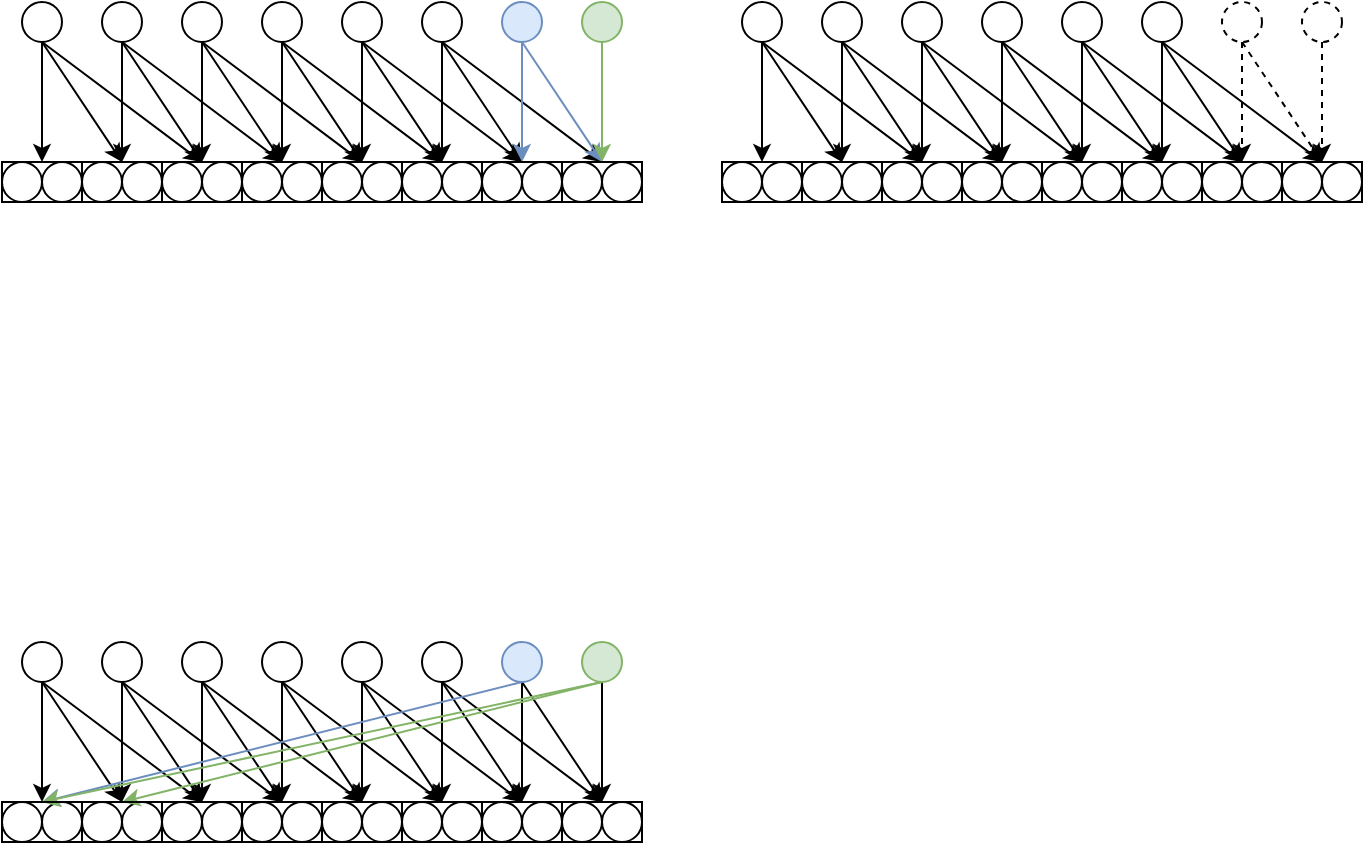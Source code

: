 <mxfile pages="5">
    <diagram id="41jnlIyqKGyFHsXuLWSg" name="termination">
        <mxGraphModel dx="1094" dy="896" grid="1" gridSize="10" guides="1" tooltips="1" connect="1" arrows="1" fold="1" page="1" pageScale="1" pageWidth="827" pageHeight="1169" math="0" shadow="0">
            <root>
                <mxCell id="0"/>
                <mxCell id="1" parent="0"/>
                <mxCell id="Pn2K9MNVC-29N6leKG3w-33" style="rounded=0;orthogonalLoop=1;jettySize=auto;html=1;exitX=0.5;exitY=1;exitDx=0;exitDy=0;entryX=0.5;entryY=0;entryDx=0;entryDy=0;" parent="1" source="Pn2K9MNVC-29N6leKG3w-1" target="Pn2K9MNVC-29N6leKG3w-25" edge="1">
                    <mxGeometry relative="1" as="geometry"/>
                </mxCell>
                <mxCell id="Pn2K9MNVC-29N6leKG3w-34" style="rounded=0;orthogonalLoop=1;jettySize=auto;html=1;exitX=0.5;exitY=1;exitDx=0;exitDy=0;entryX=0.5;entryY=0;entryDx=0;entryDy=0;" parent="1" source="Pn2K9MNVC-29N6leKG3w-1" target="Pn2K9MNVC-29N6leKG3w-26" edge="1">
                    <mxGeometry relative="1" as="geometry"/>
                </mxCell>
                <mxCell id="Pn2K9MNVC-29N6leKG3w-35" style="rounded=0;orthogonalLoop=1;jettySize=auto;html=1;exitX=0.5;exitY=1;exitDx=0;exitDy=0;entryX=0.5;entryY=0;entryDx=0;entryDy=0;" parent="1" source="Pn2K9MNVC-29N6leKG3w-1" target="Pn2K9MNVC-29N6leKG3w-27" edge="1">
                    <mxGeometry relative="1" as="geometry"/>
                </mxCell>
                <mxCell id="Pn2K9MNVC-29N6leKG3w-1" value="" style="ellipse;whiteSpace=wrap;html=1;aspect=fixed;" parent="1" vertex="1">
                    <mxGeometry x="130" y="200" width="20" height="20" as="geometry"/>
                </mxCell>
                <mxCell id="Pn2K9MNVC-29N6leKG3w-36" style="rounded=0;orthogonalLoop=1;jettySize=auto;html=1;exitX=0.5;exitY=1;exitDx=0;exitDy=0;entryX=0.5;entryY=0;entryDx=0;entryDy=0;" parent="1" source="Pn2K9MNVC-29N6leKG3w-2" target="Pn2K9MNVC-29N6leKG3w-26" edge="1">
                    <mxGeometry relative="1" as="geometry"/>
                </mxCell>
                <mxCell id="Pn2K9MNVC-29N6leKG3w-37" style="rounded=0;orthogonalLoop=1;jettySize=auto;html=1;exitX=0.5;exitY=1;exitDx=0;exitDy=0;entryX=0.5;entryY=0;entryDx=0;entryDy=0;" parent="1" source="Pn2K9MNVC-29N6leKG3w-2" target="Pn2K9MNVC-29N6leKG3w-27" edge="1">
                    <mxGeometry relative="1" as="geometry"/>
                </mxCell>
                <mxCell id="Pn2K9MNVC-29N6leKG3w-38" style="rounded=0;orthogonalLoop=1;jettySize=auto;html=1;exitX=0.5;exitY=1;exitDx=0;exitDy=0;entryX=0.5;entryY=0;entryDx=0;entryDy=0;" parent="1" source="Pn2K9MNVC-29N6leKG3w-2" target="Pn2K9MNVC-29N6leKG3w-28" edge="1">
                    <mxGeometry relative="1" as="geometry"/>
                </mxCell>
                <mxCell id="Pn2K9MNVC-29N6leKG3w-2" value="" style="ellipse;whiteSpace=wrap;html=1;aspect=fixed;" parent="1" vertex="1">
                    <mxGeometry x="170" y="200" width="20" height="20" as="geometry"/>
                </mxCell>
                <mxCell id="Pn2K9MNVC-29N6leKG3w-39" style="rounded=0;orthogonalLoop=1;jettySize=auto;html=1;exitX=0.5;exitY=1;exitDx=0;exitDy=0;entryX=0.5;entryY=0;entryDx=0;entryDy=0;" parent="1" source="Pn2K9MNVC-29N6leKG3w-3" target="Pn2K9MNVC-29N6leKG3w-27" edge="1">
                    <mxGeometry relative="1" as="geometry"/>
                </mxCell>
                <mxCell id="Pn2K9MNVC-29N6leKG3w-40" style="rounded=0;orthogonalLoop=1;jettySize=auto;html=1;exitX=0.5;exitY=1;exitDx=0;exitDy=0;entryX=0.5;entryY=0;entryDx=0;entryDy=0;" parent="1" source="Pn2K9MNVC-29N6leKG3w-3" target="Pn2K9MNVC-29N6leKG3w-28" edge="1">
                    <mxGeometry relative="1" as="geometry"/>
                </mxCell>
                <mxCell id="Pn2K9MNVC-29N6leKG3w-41" style="rounded=0;orthogonalLoop=1;jettySize=auto;html=1;exitX=0.5;exitY=1;exitDx=0;exitDy=0;entryX=0.5;entryY=0;entryDx=0;entryDy=0;" parent="1" source="Pn2K9MNVC-29N6leKG3w-3" target="Pn2K9MNVC-29N6leKG3w-29" edge="1">
                    <mxGeometry relative="1" as="geometry"/>
                </mxCell>
                <mxCell id="Pn2K9MNVC-29N6leKG3w-3" value="" style="ellipse;whiteSpace=wrap;html=1;aspect=fixed;" parent="1" vertex="1">
                    <mxGeometry x="210" y="200" width="20" height="20" as="geometry"/>
                </mxCell>
                <mxCell id="Pn2K9MNVC-29N6leKG3w-42" style="rounded=0;orthogonalLoop=1;jettySize=auto;html=1;exitX=0.5;exitY=1;exitDx=0;exitDy=0;entryX=0.5;entryY=0;entryDx=0;entryDy=0;" parent="1" source="Pn2K9MNVC-29N6leKG3w-4" target="Pn2K9MNVC-29N6leKG3w-28" edge="1">
                    <mxGeometry relative="1" as="geometry"/>
                </mxCell>
                <mxCell id="Pn2K9MNVC-29N6leKG3w-43" style="rounded=0;orthogonalLoop=1;jettySize=auto;html=1;exitX=0.5;exitY=1;exitDx=0;exitDy=0;entryX=0.5;entryY=0;entryDx=0;entryDy=0;" parent="1" source="Pn2K9MNVC-29N6leKG3w-4" target="Pn2K9MNVC-29N6leKG3w-29" edge="1">
                    <mxGeometry relative="1" as="geometry"/>
                </mxCell>
                <mxCell id="Pn2K9MNVC-29N6leKG3w-44" style="rounded=0;orthogonalLoop=1;jettySize=auto;html=1;exitX=0.5;exitY=1;exitDx=0;exitDy=0;entryX=0.5;entryY=0;entryDx=0;entryDy=0;" parent="1" source="Pn2K9MNVC-29N6leKG3w-4" target="Pn2K9MNVC-29N6leKG3w-30" edge="1">
                    <mxGeometry relative="1" as="geometry"/>
                </mxCell>
                <mxCell id="Pn2K9MNVC-29N6leKG3w-4" value="" style="ellipse;whiteSpace=wrap;html=1;aspect=fixed;" parent="1" vertex="1">
                    <mxGeometry x="250" y="200" width="20" height="20" as="geometry"/>
                </mxCell>
                <mxCell id="Pn2K9MNVC-29N6leKG3w-5" value="" style="ellipse;whiteSpace=wrap;html=1;aspect=fixed;" parent="1" vertex="1">
                    <mxGeometry x="120" y="280" width="20" height="20" as="geometry"/>
                </mxCell>
                <mxCell id="Pn2K9MNVC-29N6leKG3w-6" value="" style="ellipse;whiteSpace=wrap;html=1;aspect=fixed;" parent="1" vertex="1">
                    <mxGeometry x="140" y="280" width="20" height="20" as="geometry"/>
                </mxCell>
                <mxCell id="Pn2K9MNVC-29N6leKG3w-7" value="" style="ellipse;whiteSpace=wrap;html=1;aspect=fixed;" parent="1" vertex="1">
                    <mxGeometry x="160" y="280" width="20" height="20" as="geometry"/>
                </mxCell>
                <mxCell id="Pn2K9MNVC-29N6leKG3w-8" value="" style="ellipse;whiteSpace=wrap;html=1;aspect=fixed;" parent="1" vertex="1">
                    <mxGeometry x="180" y="280" width="20" height="20" as="geometry"/>
                </mxCell>
                <mxCell id="Pn2K9MNVC-29N6leKG3w-9" value="" style="ellipse;whiteSpace=wrap;html=1;aspect=fixed;" parent="1" vertex="1">
                    <mxGeometry x="200" y="280" width="20" height="20" as="geometry"/>
                </mxCell>
                <mxCell id="Pn2K9MNVC-29N6leKG3w-10" value="" style="ellipse;whiteSpace=wrap;html=1;aspect=fixed;" parent="1" vertex="1">
                    <mxGeometry x="220" y="280" width="20" height="20" as="geometry"/>
                </mxCell>
                <mxCell id="Pn2K9MNVC-29N6leKG3w-11" value="" style="ellipse;whiteSpace=wrap;html=1;aspect=fixed;" parent="1" vertex="1">
                    <mxGeometry x="240" y="280" width="20" height="20" as="geometry"/>
                </mxCell>
                <mxCell id="Pn2K9MNVC-29N6leKG3w-12" value="" style="ellipse;whiteSpace=wrap;html=1;aspect=fixed;" parent="1" vertex="1">
                    <mxGeometry x="260" y="280" width="20" height="20" as="geometry"/>
                </mxCell>
                <mxCell id="Pn2K9MNVC-29N6leKG3w-45" style="rounded=0;orthogonalLoop=1;jettySize=auto;html=1;exitX=0.5;exitY=1;exitDx=0;exitDy=0;entryX=0.5;entryY=0;entryDx=0;entryDy=0;" parent="1" source="Pn2K9MNVC-29N6leKG3w-13" target="Pn2K9MNVC-29N6leKG3w-29" edge="1">
                    <mxGeometry relative="1" as="geometry"/>
                </mxCell>
                <mxCell id="Pn2K9MNVC-29N6leKG3w-46" style="rounded=0;orthogonalLoop=1;jettySize=auto;html=1;exitX=0.5;exitY=1;exitDx=0;exitDy=0;entryX=0.5;entryY=0;entryDx=0;entryDy=0;" parent="1" source="Pn2K9MNVC-29N6leKG3w-13" target="Pn2K9MNVC-29N6leKG3w-30" edge="1">
                    <mxGeometry relative="1" as="geometry"/>
                </mxCell>
                <mxCell id="Pn2K9MNVC-29N6leKG3w-47" style="rounded=0;orthogonalLoop=1;jettySize=auto;html=1;exitX=0.5;exitY=1;exitDx=0;exitDy=0;entryX=0.5;entryY=0;entryDx=0;entryDy=0;" parent="1" source="Pn2K9MNVC-29N6leKG3w-13" target="Pn2K9MNVC-29N6leKG3w-31" edge="1">
                    <mxGeometry relative="1" as="geometry"/>
                </mxCell>
                <mxCell id="Pn2K9MNVC-29N6leKG3w-13" value="" style="ellipse;whiteSpace=wrap;html=1;aspect=fixed;" parent="1" vertex="1">
                    <mxGeometry x="290" y="200" width="20" height="20" as="geometry"/>
                </mxCell>
                <mxCell id="Pn2K9MNVC-29N6leKG3w-48" style="rounded=0;orthogonalLoop=1;jettySize=auto;html=1;exitX=0.5;exitY=1;exitDx=0;exitDy=0;entryX=0.5;entryY=0;entryDx=0;entryDy=0;" parent="1" source="Pn2K9MNVC-29N6leKG3w-14" target="Pn2K9MNVC-29N6leKG3w-30" edge="1">
                    <mxGeometry relative="1" as="geometry"/>
                </mxCell>
                <mxCell id="Pn2K9MNVC-29N6leKG3w-49" style="rounded=0;orthogonalLoop=1;jettySize=auto;html=1;exitX=0.5;exitY=1;exitDx=0;exitDy=0;entryX=0.5;entryY=0;entryDx=0;entryDy=0;" parent="1" source="Pn2K9MNVC-29N6leKG3w-14" target="Pn2K9MNVC-29N6leKG3w-31" edge="1">
                    <mxGeometry relative="1" as="geometry"/>
                </mxCell>
                <mxCell id="Pn2K9MNVC-29N6leKG3w-50" style="rounded=0;orthogonalLoop=1;jettySize=auto;html=1;exitX=0.5;exitY=1;exitDx=0;exitDy=0;entryX=0.5;entryY=0;entryDx=0;entryDy=0;" parent="1" source="Pn2K9MNVC-29N6leKG3w-14" target="Pn2K9MNVC-29N6leKG3w-32" edge="1">
                    <mxGeometry relative="1" as="geometry"/>
                </mxCell>
                <mxCell id="Pn2K9MNVC-29N6leKG3w-14" value="" style="ellipse;whiteSpace=wrap;html=1;aspect=fixed;" parent="1" vertex="1">
                    <mxGeometry x="330" y="200" width="20" height="20" as="geometry"/>
                </mxCell>
                <mxCell id="Pn2K9MNVC-29N6leKG3w-51" style="rounded=0;orthogonalLoop=1;jettySize=auto;html=1;exitX=0.5;exitY=1;exitDx=0;exitDy=0;entryX=0.5;entryY=0;entryDx=0;entryDy=0;fillColor=#dae8fc;strokeColor=#6c8ebf;" parent="1" source="Pn2K9MNVC-29N6leKG3w-15" target="Pn2K9MNVC-29N6leKG3w-31" edge="1">
                    <mxGeometry relative="1" as="geometry"/>
                </mxCell>
                <mxCell id="Pn2K9MNVC-29N6leKG3w-52" style="rounded=0;orthogonalLoop=1;jettySize=auto;html=1;exitX=0.5;exitY=1;exitDx=0;exitDy=0;entryX=0.5;entryY=0;entryDx=0;entryDy=0;fillColor=#dae8fc;strokeColor=#6c8ebf;" parent="1" source="Pn2K9MNVC-29N6leKG3w-15" target="Pn2K9MNVC-29N6leKG3w-32" edge="1">
                    <mxGeometry relative="1" as="geometry"/>
                </mxCell>
                <mxCell id="Pn2K9MNVC-29N6leKG3w-15" value="" style="ellipse;whiteSpace=wrap;html=1;aspect=fixed;fillColor=#dae8fc;strokeColor=#6c8ebf;" parent="1" vertex="1">
                    <mxGeometry x="370" y="200" width="20" height="20" as="geometry"/>
                </mxCell>
                <mxCell id="Pn2K9MNVC-29N6leKG3w-53" style="rounded=0;orthogonalLoop=1;jettySize=auto;html=1;exitX=0.5;exitY=1;exitDx=0;exitDy=0;entryX=0.5;entryY=0;entryDx=0;entryDy=0;fillColor=#d5e8d4;strokeColor=#82b366;" parent="1" source="Pn2K9MNVC-29N6leKG3w-16" target="Pn2K9MNVC-29N6leKG3w-32" edge="1">
                    <mxGeometry relative="1" as="geometry"/>
                </mxCell>
                <mxCell id="Pn2K9MNVC-29N6leKG3w-16" value="" style="ellipse;whiteSpace=wrap;html=1;aspect=fixed;fillColor=#d5e8d4;strokeColor=#82b366;" parent="1" vertex="1">
                    <mxGeometry x="410" y="200" width="20" height="20" as="geometry"/>
                </mxCell>
                <mxCell id="Pn2K9MNVC-29N6leKG3w-17" value="" style="ellipse;whiteSpace=wrap;html=1;aspect=fixed;" parent="1" vertex="1">
                    <mxGeometry x="280" y="280" width="20" height="20" as="geometry"/>
                </mxCell>
                <mxCell id="Pn2K9MNVC-29N6leKG3w-18" value="" style="ellipse;whiteSpace=wrap;html=1;aspect=fixed;" parent="1" vertex="1">
                    <mxGeometry x="300" y="280" width="20" height="20" as="geometry"/>
                </mxCell>
                <mxCell id="Pn2K9MNVC-29N6leKG3w-19" value="" style="ellipse;whiteSpace=wrap;html=1;aspect=fixed;" parent="1" vertex="1">
                    <mxGeometry x="320" y="280" width="20" height="20" as="geometry"/>
                </mxCell>
                <mxCell id="Pn2K9MNVC-29N6leKG3w-20" value="" style="ellipse;whiteSpace=wrap;html=1;aspect=fixed;" parent="1" vertex="1">
                    <mxGeometry x="340" y="280" width="20" height="20" as="geometry"/>
                </mxCell>
                <mxCell id="Pn2K9MNVC-29N6leKG3w-21" value="" style="ellipse;whiteSpace=wrap;html=1;aspect=fixed;" parent="1" vertex="1">
                    <mxGeometry x="360" y="280" width="20" height="20" as="geometry"/>
                </mxCell>
                <mxCell id="Pn2K9MNVC-29N6leKG3w-22" value="" style="ellipse;whiteSpace=wrap;html=1;aspect=fixed;" parent="1" vertex="1">
                    <mxGeometry x="380" y="280" width="20" height="20" as="geometry"/>
                </mxCell>
                <mxCell id="Pn2K9MNVC-29N6leKG3w-23" value="" style="ellipse;whiteSpace=wrap;html=1;aspect=fixed;" parent="1" vertex="1">
                    <mxGeometry x="400" y="280" width="20" height="20" as="geometry"/>
                </mxCell>
                <mxCell id="Pn2K9MNVC-29N6leKG3w-24" value="" style="ellipse;whiteSpace=wrap;html=1;aspect=fixed;" parent="1" vertex="1">
                    <mxGeometry x="420" y="280" width="20" height="20" as="geometry"/>
                </mxCell>
                <mxCell id="Pn2K9MNVC-29N6leKG3w-25" value="" style="rounded=0;whiteSpace=wrap;html=1;fillColor=none;" parent="1" vertex="1">
                    <mxGeometry x="120" y="280" width="40" height="20" as="geometry"/>
                </mxCell>
                <mxCell id="Pn2K9MNVC-29N6leKG3w-26" value="" style="rounded=0;whiteSpace=wrap;html=1;fillColor=none;" parent="1" vertex="1">
                    <mxGeometry x="160" y="280" width="40" height="20" as="geometry"/>
                </mxCell>
                <mxCell id="Pn2K9MNVC-29N6leKG3w-27" value="" style="rounded=0;whiteSpace=wrap;html=1;fillColor=none;" parent="1" vertex="1">
                    <mxGeometry x="200" y="280" width="40" height="20" as="geometry"/>
                </mxCell>
                <mxCell id="Pn2K9MNVC-29N6leKG3w-28" value="" style="rounded=0;whiteSpace=wrap;html=1;fillColor=none;" parent="1" vertex="1">
                    <mxGeometry x="240" y="280" width="40" height="20" as="geometry"/>
                </mxCell>
                <mxCell id="Pn2K9MNVC-29N6leKG3w-29" value="" style="rounded=0;whiteSpace=wrap;html=1;fillColor=none;" parent="1" vertex="1">
                    <mxGeometry x="280" y="280" width="40" height="20" as="geometry"/>
                </mxCell>
                <mxCell id="Pn2K9MNVC-29N6leKG3w-30" value="" style="rounded=0;whiteSpace=wrap;html=1;fillColor=none;" parent="1" vertex="1">
                    <mxGeometry x="320" y="280" width="40" height="20" as="geometry"/>
                </mxCell>
                <mxCell id="Pn2K9MNVC-29N6leKG3w-31" value="" style="rounded=0;whiteSpace=wrap;html=1;fillColor=none;" parent="1" vertex="1">
                    <mxGeometry x="360" y="280" width="40" height="20" as="geometry"/>
                </mxCell>
                <mxCell id="Pn2K9MNVC-29N6leKG3w-32" value="" style="rounded=0;whiteSpace=wrap;html=1;fillColor=none;" parent="1" vertex="1">
                    <mxGeometry x="400" y="280" width="40" height="20" as="geometry"/>
                </mxCell>
                <mxCell id="Pn2K9MNVC-29N6leKG3w-54" style="rounded=0;orthogonalLoop=1;jettySize=auto;html=1;exitX=0.5;exitY=1;exitDx=0;exitDy=0;entryX=0.5;entryY=0;entryDx=0;entryDy=0;" parent="1" source="Pn2K9MNVC-29N6leKG3w-57" target="Pn2K9MNVC-29N6leKG3w-99" edge="1">
                    <mxGeometry relative="1" as="geometry"/>
                </mxCell>
                <mxCell id="Pn2K9MNVC-29N6leKG3w-55" style="rounded=0;orthogonalLoop=1;jettySize=auto;html=1;exitX=0.5;exitY=1;exitDx=0;exitDy=0;entryX=0.5;entryY=0;entryDx=0;entryDy=0;" parent="1" source="Pn2K9MNVC-29N6leKG3w-57" target="Pn2K9MNVC-29N6leKG3w-100" edge="1">
                    <mxGeometry relative="1" as="geometry"/>
                </mxCell>
                <mxCell id="Pn2K9MNVC-29N6leKG3w-56" style="rounded=0;orthogonalLoop=1;jettySize=auto;html=1;exitX=0.5;exitY=1;exitDx=0;exitDy=0;entryX=0.5;entryY=0;entryDx=0;entryDy=0;" parent="1" source="Pn2K9MNVC-29N6leKG3w-57" target="Pn2K9MNVC-29N6leKG3w-101" edge="1">
                    <mxGeometry relative="1" as="geometry"/>
                </mxCell>
                <mxCell id="Pn2K9MNVC-29N6leKG3w-57" value="" style="ellipse;whiteSpace=wrap;html=1;aspect=fixed;" parent="1" vertex="1">
                    <mxGeometry x="490" y="200" width="20" height="20" as="geometry"/>
                </mxCell>
                <mxCell id="Pn2K9MNVC-29N6leKG3w-58" style="rounded=0;orthogonalLoop=1;jettySize=auto;html=1;exitX=0.5;exitY=1;exitDx=0;exitDy=0;entryX=0.5;entryY=0;entryDx=0;entryDy=0;" parent="1" source="Pn2K9MNVC-29N6leKG3w-61" target="Pn2K9MNVC-29N6leKG3w-100" edge="1">
                    <mxGeometry relative="1" as="geometry"/>
                </mxCell>
                <mxCell id="Pn2K9MNVC-29N6leKG3w-59" style="rounded=0;orthogonalLoop=1;jettySize=auto;html=1;exitX=0.5;exitY=1;exitDx=0;exitDy=0;entryX=0.5;entryY=0;entryDx=0;entryDy=0;" parent="1" source="Pn2K9MNVC-29N6leKG3w-61" target="Pn2K9MNVC-29N6leKG3w-101" edge="1">
                    <mxGeometry relative="1" as="geometry"/>
                </mxCell>
                <mxCell id="Pn2K9MNVC-29N6leKG3w-60" style="rounded=0;orthogonalLoop=1;jettySize=auto;html=1;exitX=0.5;exitY=1;exitDx=0;exitDy=0;entryX=0.5;entryY=0;entryDx=0;entryDy=0;" parent="1" source="Pn2K9MNVC-29N6leKG3w-61" target="Pn2K9MNVC-29N6leKG3w-102" edge="1">
                    <mxGeometry relative="1" as="geometry"/>
                </mxCell>
                <mxCell id="Pn2K9MNVC-29N6leKG3w-61" value="" style="ellipse;whiteSpace=wrap;html=1;aspect=fixed;" parent="1" vertex="1">
                    <mxGeometry x="530" y="200" width="20" height="20" as="geometry"/>
                </mxCell>
                <mxCell id="Pn2K9MNVC-29N6leKG3w-62" style="rounded=0;orthogonalLoop=1;jettySize=auto;html=1;exitX=0.5;exitY=1;exitDx=0;exitDy=0;entryX=0.5;entryY=0;entryDx=0;entryDy=0;" parent="1" source="Pn2K9MNVC-29N6leKG3w-65" target="Pn2K9MNVC-29N6leKG3w-101" edge="1">
                    <mxGeometry relative="1" as="geometry"/>
                </mxCell>
                <mxCell id="Pn2K9MNVC-29N6leKG3w-63" style="rounded=0;orthogonalLoop=1;jettySize=auto;html=1;exitX=0.5;exitY=1;exitDx=0;exitDy=0;entryX=0.5;entryY=0;entryDx=0;entryDy=0;" parent="1" source="Pn2K9MNVC-29N6leKG3w-65" target="Pn2K9MNVC-29N6leKG3w-102" edge="1">
                    <mxGeometry relative="1" as="geometry"/>
                </mxCell>
                <mxCell id="Pn2K9MNVC-29N6leKG3w-64" style="rounded=0;orthogonalLoop=1;jettySize=auto;html=1;exitX=0.5;exitY=1;exitDx=0;exitDy=0;entryX=0.5;entryY=0;entryDx=0;entryDy=0;" parent="1" source="Pn2K9MNVC-29N6leKG3w-65" target="Pn2K9MNVC-29N6leKG3w-103" edge="1">
                    <mxGeometry relative="1" as="geometry"/>
                </mxCell>
                <mxCell id="Pn2K9MNVC-29N6leKG3w-65" value="" style="ellipse;whiteSpace=wrap;html=1;aspect=fixed;" parent="1" vertex="1">
                    <mxGeometry x="570" y="200" width="20" height="20" as="geometry"/>
                </mxCell>
                <mxCell id="Pn2K9MNVC-29N6leKG3w-66" style="rounded=0;orthogonalLoop=1;jettySize=auto;html=1;exitX=0.5;exitY=1;exitDx=0;exitDy=0;entryX=0.5;entryY=0;entryDx=0;entryDy=0;" parent="1" source="Pn2K9MNVC-29N6leKG3w-69" target="Pn2K9MNVC-29N6leKG3w-102" edge="1">
                    <mxGeometry relative="1" as="geometry"/>
                </mxCell>
                <mxCell id="Pn2K9MNVC-29N6leKG3w-67" style="rounded=0;orthogonalLoop=1;jettySize=auto;html=1;exitX=0.5;exitY=1;exitDx=0;exitDy=0;entryX=0.5;entryY=0;entryDx=0;entryDy=0;" parent="1" source="Pn2K9MNVC-29N6leKG3w-69" target="Pn2K9MNVC-29N6leKG3w-103" edge="1">
                    <mxGeometry relative="1" as="geometry"/>
                </mxCell>
                <mxCell id="Pn2K9MNVC-29N6leKG3w-68" style="rounded=0;orthogonalLoop=1;jettySize=auto;html=1;exitX=0.5;exitY=1;exitDx=0;exitDy=0;entryX=0.5;entryY=0;entryDx=0;entryDy=0;" parent="1" source="Pn2K9MNVC-29N6leKG3w-69" target="Pn2K9MNVC-29N6leKG3w-104" edge="1">
                    <mxGeometry relative="1" as="geometry"/>
                </mxCell>
                <mxCell id="Pn2K9MNVC-29N6leKG3w-69" value="" style="ellipse;whiteSpace=wrap;html=1;aspect=fixed;" parent="1" vertex="1">
                    <mxGeometry x="610" y="200" width="20" height="20" as="geometry"/>
                </mxCell>
                <mxCell id="Pn2K9MNVC-29N6leKG3w-70" value="" style="ellipse;whiteSpace=wrap;html=1;aspect=fixed;" parent="1" vertex="1">
                    <mxGeometry x="480" y="280" width="20" height="20" as="geometry"/>
                </mxCell>
                <mxCell id="Pn2K9MNVC-29N6leKG3w-71" value="" style="ellipse;whiteSpace=wrap;html=1;aspect=fixed;" parent="1" vertex="1">
                    <mxGeometry x="500" y="280" width="20" height="20" as="geometry"/>
                </mxCell>
                <mxCell id="Pn2K9MNVC-29N6leKG3w-72" value="" style="ellipse;whiteSpace=wrap;html=1;aspect=fixed;" parent="1" vertex="1">
                    <mxGeometry x="520" y="280" width="20" height="20" as="geometry"/>
                </mxCell>
                <mxCell id="Pn2K9MNVC-29N6leKG3w-73" value="" style="ellipse;whiteSpace=wrap;html=1;aspect=fixed;" parent="1" vertex="1">
                    <mxGeometry x="540" y="280" width="20" height="20" as="geometry"/>
                </mxCell>
                <mxCell id="Pn2K9MNVC-29N6leKG3w-74" value="" style="ellipse;whiteSpace=wrap;html=1;aspect=fixed;" parent="1" vertex="1">
                    <mxGeometry x="560" y="280" width="20" height="20" as="geometry"/>
                </mxCell>
                <mxCell id="Pn2K9MNVC-29N6leKG3w-75" value="" style="ellipse;whiteSpace=wrap;html=1;aspect=fixed;" parent="1" vertex="1">
                    <mxGeometry x="580" y="280" width="20" height="20" as="geometry"/>
                </mxCell>
                <mxCell id="Pn2K9MNVC-29N6leKG3w-76" value="" style="ellipse;whiteSpace=wrap;html=1;aspect=fixed;" parent="1" vertex="1">
                    <mxGeometry x="600" y="280" width="20" height="20" as="geometry"/>
                </mxCell>
                <mxCell id="Pn2K9MNVC-29N6leKG3w-77" value="" style="ellipse;whiteSpace=wrap;html=1;aspect=fixed;" parent="1" vertex="1">
                    <mxGeometry x="620" y="280" width="20" height="20" as="geometry"/>
                </mxCell>
                <mxCell id="Pn2K9MNVC-29N6leKG3w-78" style="rounded=0;orthogonalLoop=1;jettySize=auto;html=1;exitX=0.5;exitY=1;exitDx=0;exitDy=0;entryX=0.5;entryY=0;entryDx=0;entryDy=0;" parent="1" source="Pn2K9MNVC-29N6leKG3w-81" target="Pn2K9MNVC-29N6leKG3w-103" edge="1">
                    <mxGeometry relative="1" as="geometry"/>
                </mxCell>
                <mxCell id="Pn2K9MNVC-29N6leKG3w-79" style="rounded=0;orthogonalLoop=1;jettySize=auto;html=1;exitX=0.5;exitY=1;exitDx=0;exitDy=0;entryX=0.5;entryY=0;entryDx=0;entryDy=0;" parent="1" source="Pn2K9MNVC-29N6leKG3w-81" target="Pn2K9MNVC-29N6leKG3w-104" edge="1">
                    <mxGeometry relative="1" as="geometry"/>
                </mxCell>
                <mxCell id="Pn2K9MNVC-29N6leKG3w-80" style="rounded=0;orthogonalLoop=1;jettySize=auto;html=1;exitX=0.5;exitY=1;exitDx=0;exitDy=0;entryX=0.5;entryY=0;entryDx=0;entryDy=0;" parent="1" source="Pn2K9MNVC-29N6leKG3w-81" target="Pn2K9MNVC-29N6leKG3w-105" edge="1">
                    <mxGeometry relative="1" as="geometry"/>
                </mxCell>
                <mxCell id="Pn2K9MNVC-29N6leKG3w-81" value="" style="ellipse;whiteSpace=wrap;html=1;aspect=fixed;" parent="1" vertex="1">
                    <mxGeometry x="650" y="200" width="20" height="20" as="geometry"/>
                </mxCell>
                <mxCell id="Pn2K9MNVC-29N6leKG3w-82" style="rounded=0;orthogonalLoop=1;jettySize=auto;html=1;exitX=0.5;exitY=1;exitDx=0;exitDy=0;entryX=0.5;entryY=0;entryDx=0;entryDy=0;" parent="1" source="Pn2K9MNVC-29N6leKG3w-85" target="Pn2K9MNVC-29N6leKG3w-104" edge="1">
                    <mxGeometry relative="1" as="geometry"/>
                </mxCell>
                <mxCell id="Pn2K9MNVC-29N6leKG3w-83" style="rounded=0;orthogonalLoop=1;jettySize=auto;html=1;exitX=0.5;exitY=1;exitDx=0;exitDy=0;entryX=0.5;entryY=0;entryDx=0;entryDy=0;" parent="1" source="Pn2K9MNVC-29N6leKG3w-85" target="Pn2K9MNVC-29N6leKG3w-105" edge="1">
                    <mxGeometry relative="1" as="geometry"/>
                </mxCell>
                <mxCell id="Pn2K9MNVC-29N6leKG3w-84" style="rounded=0;orthogonalLoop=1;jettySize=auto;html=1;exitX=0.5;exitY=1;exitDx=0;exitDy=0;entryX=0.5;entryY=0;entryDx=0;entryDy=0;" parent="1" source="Pn2K9MNVC-29N6leKG3w-85" target="Pn2K9MNVC-29N6leKG3w-106" edge="1">
                    <mxGeometry relative="1" as="geometry"/>
                </mxCell>
                <mxCell id="Pn2K9MNVC-29N6leKG3w-85" value="" style="ellipse;whiteSpace=wrap;html=1;aspect=fixed;" parent="1" vertex="1">
                    <mxGeometry x="690" y="200" width="20" height="20" as="geometry"/>
                </mxCell>
                <mxCell id="Pn2K9MNVC-29N6leKG3w-86" style="rounded=0;orthogonalLoop=1;jettySize=auto;html=1;exitX=0.5;exitY=1;exitDx=0;exitDy=0;entryX=0.5;entryY=0;entryDx=0;entryDy=0;dashed=1;" parent="1" source="Pn2K9MNVC-29N6leKG3w-88" target="Pn2K9MNVC-29N6leKG3w-105" edge="1">
                    <mxGeometry relative="1" as="geometry"/>
                </mxCell>
                <mxCell id="Pn2K9MNVC-29N6leKG3w-87" style="rounded=0;orthogonalLoop=1;jettySize=auto;html=1;exitX=0.5;exitY=1;exitDx=0;exitDy=0;entryX=0.5;entryY=0;entryDx=0;entryDy=0;dashed=1;" parent="1" source="Pn2K9MNVC-29N6leKG3w-88" target="Pn2K9MNVC-29N6leKG3w-106" edge="1">
                    <mxGeometry relative="1" as="geometry"/>
                </mxCell>
                <mxCell id="Pn2K9MNVC-29N6leKG3w-88" value="" style="ellipse;whiteSpace=wrap;html=1;aspect=fixed;dashed=1;" parent="1" vertex="1">
                    <mxGeometry x="730" y="200" width="20" height="20" as="geometry"/>
                </mxCell>
                <mxCell id="Pn2K9MNVC-29N6leKG3w-89" style="rounded=0;orthogonalLoop=1;jettySize=auto;html=1;exitX=0.5;exitY=1;exitDx=0;exitDy=0;entryX=0.5;entryY=0;entryDx=0;entryDy=0;dashed=1;" parent="1" source="Pn2K9MNVC-29N6leKG3w-90" target="Pn2K9MNVC-29N6leKG3w-106" edge="1">
                    <mxGeometry relative="1" as="geometry"/>
                </mxCell>
                <mxCell id="Pn2K9MNVC-29N6leKG3w-90" value="" style="ellipse;whiteSpace=wrap;html=1;aspect=fixed;dashed=1;" parent="1" vertex="1">
                    <mxGeometry x="770" y="200" width="20" height="20" as="geometry"/>
                </mxCell>
                <mxCell id="Pn2K9MNVC-29N6leKG3w-91" value="" style="ellipse;whiteSpace=wrap;html=1;aspect=fixed;" parent="1" vertex="1">
                    <mxGeometry x="640" y="280" width="20" height="20" as="geometry"/>
                </mxCell>
                <mxCell id="Pn2K9MNVC-29N6leKG3w-92" value="" style="ellipse;whiteSpace=wrap;html=1;aspect=fixed;" parent="1" vertex="1">
                    <mxGeometry x="660" y="280" width="20" height="20" as="geometry"/>
                </mxCell>
                <mxCell id="Pn2K9MNVC-29N6leKG3w-93" value="" style="ellipse;whiteSpace=wrap;html=1;aspect=fixed;" parent="1" vertex="1">
                    <mxGeometry x="680" y="280" width="20" height="20" as="geometry"/>
                </mxCell>
                <mxCell id="Pn2K9MNVC-29N6leKG3w-94" value="" style="ellipse;whiteSpace=wrap;html=1;aspect=fixed;" parent="1" vertex="1">
                    <mxGeometry x="700" y="280" width="20" height="20" as="geometry"/>
                </mxCell>
                <mxCell id="Pn2K9MNVC-29N6leKG3w-95" value="" style="ellipse;whiteSpace=wrap;html=1;aspect=fixed;" parent="1" vertex="1">
                    <mxGeometry x="720" y="280" width="20" height="20" as="geometry"/>
                </mxCell>
                <mxCell id="Pn2K9MNVC-29N6leKG3w-96" value="" style="ellipse;whiteSpace=wrap;html=1;aspect=fixed;" parent="1" vertex="1">
                    <mxGeometry x="740" y="280" width="20" height="20" as="geometry"/>
                </mxCell>
                <mxCell id="Pn2K9MNVC-29N6leKG3w-97" value="" style="ellipse;whiteSpace=wrap;html=1;aspect=fixed;" parent="1" vertex="1">
                    <mxGeometry x="760" y="280" width="20" height="20" as="geometry"/>
                </mxCell>
                <mxCell id="Pn2K9MNVC-29N6leKG3w-98" value="" style="ellipse;whiteSpace=wrap;html=1;aspect=fixed;" parent="1" vertex="1">
                    <mxGeometry x="780" y="280" width="20" height="20" as="geometry"/>
                </mxCell>
                <mxCell id="Pn2K9MNVC-29N6leKG3w-99" value="" style="rounded=0;whiteSpace=wrap;html=1;fillColor=none;" parent="1" vertex="1">
                    <mxGeometry x="480" y="280" width="40" height="20" as="geometry"/>
                </mxCell>
                <mxCell id="Pn2K9MNVC-29N6leKG3w-100" value="" style="rounded=0;whiteSpace=wrap;html=1;fillColor=none;" parent="1" vertex="1">
                    <mxGeometry x="520" y="280" width="40" height="20" as="geometry"/>
                </mxCell>
                <mxCell id="Pn2K9MNVC-29N6leKG3w-101" value="" style="rounded=0;whiteSpace=wrap;html=1;fillColor=none;" parent="1" vertex="1">
                    <mxGeometry x="560" y="280" width="40" height="20" as="geometry"/>
                </mxCell>
                <mxCell id="Pn2K9MNVC-29N6leKG3w-102" value="" style="rounded=0;whiteSpace=wrap;html=1;fillColor=none;" parent="1" vertex="1">
                    <mxGeometry x="600" y="280" width="40" height="20" as="geometry"/>
                </mxCell>
                <mxCell id="Pn2K9MNVC-29N6leKG3w-103" value="" style="rounded=0;whiteSpace=wrap;html=1;fillColor=none;" parent="1" vertex="1">
                    <mxGeometry x="640" y="280" width="40" height="20" as="geometry"/>
                </mxCell>
                <mxCell id="Pn2K9MNVC-29N6leKG3w-104" value="" style="rounded=0;whiteSpace=wrap;html=1;fillColor=none;" parent="1" vertex="1">
                    <mxGeometry x="680" y="280" width="40" height="20" as="geometry"/>
                </mxCell>
                <mxCell id="Pn2K9MNVC-29N6leKG3w-105" value="" style="rounded=0;whiteSpace=wrap;html=1;fillColor=none;" parent="1" vertex="1">
                    <mxGeometry x="720" y="280" width="40" height="20" as="geometry"/>
                </mxCell>
                <mxCell id="Pn2K9MNVC-29N6leKG3w-106" value="" style="rounded=0;whiteSpace=wrap;html=1;fillColor=none;" parent="1" vertex="1">
                    <mxGeometry x="760" y="280" width="40" height="20" as="geometry"/>
                </mxCell>
                <mxCell id="Pn2K9MNVC-29N6leKG3w-107" style="rounded=0;orthogonalLoop=1;jettySize=auto;html=1;exitX=0.5;exitY=1;exitDx=0;exitDy=0;entryX=0.5;entryY=0;entryDx=0;entryDy=0;" parent="1" source="Pn2K9MNVC-29N6leKG3w-110" target="Pn2K9MNVC-29N6leKG3w-152" edge="1">
                    <mxGeometry relative="1" as="geometry"/>
                </mxCell>
                <mxCell id="Pn2K9MNVC-29N6leKG3w-108" style="rounded=0;orthogonalLoop=1;jettySize=auto;html=1;exitX=0.5;exitY=1;exitDx=0;exitDy=0;entryX=0.5;entryY=0;entryDx=0;entryDy=0;" parent="1" source="Pn2K9MNVC-29N6leKG3w-110" target="Pn2K9MNVC-29N6leKG3w-153" edge="1">
                    <mxGeometry relative="1" as="geometry"/>
                </mxCell>
                <mxCell id="Pn2K9MNVC-29N6leKG3w-109" style="rounded=0;orthogonalLoop=1;jettySize=auto;html=1;exitX=0.5;exitY=1;exitDx=0;exitDy=0;entryX=0.5;entryY=0;entryDx=0;entryDy=0;" parent="1" source="Pn2K9MNVC-29N6leKG3w-110" target="Pn2K9MNVC-29N6leKG3w-154" edge="1">
                    <mxGeometry relative="1" as="geometry"/>
                </mxCell>
                <mxCell id="Pn2K9MNVC-29N6leKG3w-110" value="" style="ellipse;whiteSpace=wrap;html=1;aspect=fixed;" parent="1" vertex="1">
                    <mxGeometry x="130" y="520" width="20" height="20" as="geometry"/>
                </mxCell>
                <mxCell id="Pn2K9MNVC-29N6leKG3w-111" style="rounded=0;orthogonalLoop=1;jettySize=auto;html=1;exitX=0.5;exitY=1;exitDx=0;exitDy=0;entryX=0.5;entryY=0;entryDx=0;entryDy=0;" parent="1" source="Pn2K9MNVC-29N6leKG3w-114" target="Pn2K9MNVC-29N6leKG3w-153" edge="1">
                    <mxGeometry relative="1" as="geometry"/>
                </mxCell>
                <mxCell id="Pn2K9MNVC-29N6leKG3w-112" style="rounded=0;orthogonalLoop=1;jettySize=auto;html=1;exitX=0.5;exitY=1;exitDx=0;exitDy=0;entryX=0.5;entryY=0;entryDx=0;entryDy=0;" parent="1" source="Pn2K9MNVC-29N6leKG3w-114" target="Pn2K9MNVC-29N6leKG3w-154" edge="1">
                    <mxGeometry relative="1" as="geometry"/>
                </mxCell>
                <mxCell id="Pn2K9MNVC-29N6leKG3w-113" style="rounded=0;orthogonalLoop=1;jettySize=auto;html=1;exitX=0.5;exitY=1;exitDx=0;exitDy=0;entryX=0.5;entryY=0;entryDx=0;entryDy=0;" parent="1" source="Pn2K9MNVC-29N6leKG3w-114" target="Pn2K9MNVC-29N6leKG3w-155" edge="1">
                    <mxGeometry relative="1" as="geometry"/>
                </mxCell>
                <mxCell id="Pn2K9MNVC-29N6leKG3w-114" value="" style="ellipse;whiteSpace=wrap;html=1;aspect=fixed;" parent="1" vertex="1">
                    <mxGeometry x="170" y="520" width="20" height="20" as="geometry"/>
                </mxCell>
                <mxCell id="Pn2K9MNVC-29N6leKG3w-115" style="rounded=0;orthogonalLoop=1;jettySize=auto;html=1;exitX=0.5;exitY=1;exitDx=0;exitDy=0;entryX=0.5;entryY=0;entryDx=0;entryDy=0;" parent="1" source="Pn2K9MNVC-29N6leKG3w-118" target="Pn2K9MNVC-29N6leKG3w-154" edge="1">
                    <mxGeometry relative="1" as="geometry"/>
                </mxCell>
                <mxCell id="Pn2K9MNVC-29N6leKG3w-116" style="rounded=0;orthogonalLoop=1;jettySize=auto;html=1;exitX=0.5;exitY=1;exitDx=0;exitDy=0;entryX=0.5;entryY=0;entryDx=0;entryDy=0;" parent="1" source="Pn2K9MNVC-29N6leKG3w-118" target="Pn2K9MNVC-29N6leKG3w-155" edge="1">
                    <mxGeometry relative="1" as="geometry"/>
                </mxCell>
                <mxCell id="Pn2K9MNVC-29N6leKG3w-117" style="rounded=0;orthogonalLoop=1;jettySize=auto;html=1;exitX=0.5;exitY=1;exitDx=0;exitDy=0;entryX=0.5;entryY=0;entryDx=0;entryDy=0;" parent="1" source="Pn2K9MNVC-29N6leKG3w-118" target="Pn2K9MNVC-29N6leKG3w-156" edge="1">
                    <mxGeometry relative="1" as="geometry"/>
                </mxCell>
                <mxCell id="Pn2K9MNVC-29N6leKG3w-118" value="" style="ellipse;whiteSpace=wrap;html=1;aspect=fixed;" parent="1" vertex="1">
                    <mxGeometry x="210" y="520" width="20" height="20" as="geometry"/>
                </mxCell>
                <mxCell id="Pn2K9MNVC-29N6leKG3w-119" style="rounded=0;orthogonalLoop=1;jettySize=auto;html=1;exitX=0.5;exitY=1;exitDx=0;exitDy=0;entryX=0.5;entryY=0;entryDx=0;entryDy=0;" parent="1" source="Pn2K9MNVC-29N6leKG3w-122" target="Pn2K9MNVC-29N6leKG3w-155" edge="1">
                    <mxGeometry relative="1" as="geometry"/>
                </mxCell>
                <mxCell id="Pn2K9MNVC-29N6leKG3w-120" style="rounded=0;orthogonalLoop=1;jettySize=auto;html=1;exitX=0.5;exitY=1;exitDx=0;exitDy=0;entryX=0.5;entryY=0;entryDx=0;entryDy=0;" parent="1" source="Pn2K9MNVC-29N6leKG3w-122" target="Pn2K9MNVC-29N6leKG3w-156" edge="1">
                    <mxGeometry relative="1" as="geometry"/>
                </mxCell>
                <mxCell id="Pn2K9MNVC-29N6leKG3w-121" style="rounded=0;orthogonalLoop=1;jettySize=auto;html=1;exitX=0.5;exitY=1;exitDx=0;exitDy=0;entryX=0.5;entryY=0;entryDx=0;entryDy=0;" parent="1" source="Pn2K9MNVC-29N6leKG3w-122" target="Pn2K9MNVC-29N6leKG3w-157" edge="1">
                    <mxGeometry relative="1" as="geometry"/>
                </mxCell>
                <mxCell id="Pn2K9MNVC-29N6leKG3w-122" value="" style="ellipse;whiteSpace=wrap;html=1;aspect=fixed;" parent="1" vertex="1">
                    <mxGeometry x="250" y="520" width="20" height="20" as="geometry"/>
                </mxCell>
                <mxCell id="Pn2K9MNVC-29N6leKG3w-123" value="" style="ellipse;whiteSpace=wrap;html=1;aspect=fixed;" parent="1" vertex="1">
                    <mxGeometry x="120" y="600" width="20" height="20" as="geometry"/>
                </mxCell>
                <mxCell id="Pn2K9MNVC-29N6leKG3w-124" value="" style="ellipse;whiteSpace=wrap;html=1;aspect=fixed;" parent="1" vertex="1">
                    <mxGeometry x="140" y="600" width="20" height="20" as="geometry"/>
                </mxCell>
                <mxCell id="Pn2K9MNVC-29N6leKG3w-125" value="" style="ellipse;whiteSpace=wrap;html=1;aspect=fixed;" parent="1" vertex="1">
                    <mxGeometry x="160" y="600" width="20" height="20" as="geometry"/>
                </mxCell>
                <mxCell id="Pn2K9MNVC-29N6leKG3w-126" value="" style="ellipse;whiteSpace=wrap;html=1;aspect=fixed;" parent="1" vertex="1">
                    <mxGeometry x="180" y="600" width="20" height="20" as="geometry"/>
                </mxCell>
                <mxCell id="Pn2K9MNVC-29N6leKG3w-127" value="" style="ellipse;whiteSpace=wrap;html=1;aspect=fixed;" parent="1" vertex="1">
                    <mxGeometry x="200" y="600" width="20" height="20" as="geometry"/>
                </mxCell>
                <mxCell id="Pn2K9MNVC-29N6leKG3w-128" value="" style="ellipse;whiteSpace=wrap;html=1;aspect=fixed;" parent="1" vertex="1">
                    <mxGeometry x="220" y="600" width="20" height="20" as="geometry"/>
                </mxCell>
                <mxCell id="Pn2K9MNVC-29N6leKG3w-129" value="" style="ellipse;whiteSpace=wrap;html=1;aspect=fixed;" parent="1" vertex="1">
                    <mxGeometry x="240" y="600" width="20" height="20" as="geometry"/>
                </mxCell>
                <mxCell id="Pn2K9MNVC-29N6leKG3w-130" value="" style="ellipse;whiteSpace=wrap;html=1;aspect=fixed;" parent="1" vertex="1">
                    <mxGeometry x="260" y="600" width="20" height="20" as="geometry"/>
                </mxCell>
                <mxCell id="Pn2K9MNVC-29N6leKG3w-131" style="rounded=0;orthogonalLoop=1;jettySize=auto;html=1;exitX=0.5;exitY=1;exitDx=0;exitDy=0;entryX=0.5;entryY=0;entryDx=0;entryDy=0;" parent="1" source="Pn2K9MNVC-29N6leKG3w-134" target="Pn2K9MNVC-29N6leKG3w-156" edge="1">
                    <mxGeometry relative="1" as="geometry"/>
                </mxCell>
                <mxCell id="Pn2K9MNVC-29N6leKG3w-132" style="rounded=0;orthogonalLoop=1;jettySize=auto;html=1;exitX=0.5;exitY=1;exitDx=0;exitDy=0;entryX=0.5;entryY=0;entryDx=0;entryDy=0;" parent="1" source="Pn2K9MNVC-29N6leKG3w-134" target="Pn2K9MNVC-29N6leKG3w-157" edge="1">
                    <mxGeometry relative="1" as="geometry"/>
                </mxCell>
                <mxCell id="Pn2K9MNVC-29N6leKG3w-133" style="rounded=0;orthogonalLoop=1;jettySize=auto;html=1;exitX=0.5;exitY=1;exitDx=0;exitDy=0;entryX=0.5;entryY=0;entryDx=0;entryDy=0;" parent="1" source="Pn2K9MNVC-29N6leKG3w-134" target="Pn2K9MNVC-29N6leKG3w-158" edge="1">
                    <mxGeometry relative="1" as="geometry"/>
                </mxCell>
                <mxCell id="Pn2K9MNVC-29N6leKG3w-134" value="" style="ellipse;whiteSpace=wrap;html=1;aspect=fixed;" parent="1" vertex="1">
                    <mxGeometry x="290" y="520" width="20" height="20" as="geometry"/>
                </mxCell>
                <mxCell id="Pn2K9MNVC-29N6leKG3w-135" style="rounded=0;orthogonalLoop=1;jettySize=auto;html=1;exitX=0.5;exitY=1;exitDx=0;exitDy=0;entryX=0.5;entryY=0;entryDx=0;entryDy=0;" parent="1" source="Pn2K9MNVC-29N6leKG3w-138" target="Pn2K9MNVC-29N6leKG3w-157" edge="1">
                    <mxGeometry relative="1" as="geometry"/>
                </mxCell>
                <mxCell id="Pn2K9MNVC-29N6leKG3w-136" style="rounded=0;orthogonalLoop=1;jettySize=auto;html=1;exitX=0.5;exitY=1;exitDx=0;exitDy=0;entryX=0.5;entryY=0;entryDx=0;entryDy=0;" parent="1" source="Pn2K9MNVC-29N6leKG3w-138" target="Pn2K9MNVC-29N6leKG3w-158" edge="1">
                    <mxGeometry relative="1" as="geometry"/>
                </mxCell>
                <mxCell id="Pn2K9MNVC-29N6leKG3w-137" style="rounded=0;orthogonalLoop=1;jettySize=auto;html=1;exitX=0.5;exitY=1;exitDx=0;exitDy=0;entryX=0.5;entryY=0;entryDx=0;entryDy=0;" parent="1" source="Pn2K9MNVC-29N6leKG3w-138" target="Pn2K9MNVC-29N6leKG3w-159" edge="1">
                    <mxGeometry relative="1" as="geometry"/>
                </mxCell>
                <mxCell id="Pn2K9MNVC-29N6leKG3w-138" value="" style="ellipse;whiteSpace=wrap;html=1;aspect=fixed;" parent="1" vertex="1">
                    <mxGeometry x="330" y="520" width="20" height="20" as="geometry"/>
                </mxCell>
                <mxCell id="Pn2K9MNVC-29N6leKG3w-139" style="rounded=0;orthogonalLoop=1;jettySize=auto;html=1;exitX=0.5;exitY=1;exitDx=0;exitDy=0;entryX=0.5;entryY=0;entryDx=0;entryDy=0;" parent="1" source="Pn2K9MNVC-29N6leKG3w-141" target="Pn2K9MNVC-29N6leKG3w-158" edge="1">
                    <mxGeometry relative="1" as="geometry"/>
                </mxCell>
                <mxCell id="Pn2K9MNVC-29N6leKG3w-140" style="rounded=0;orthogonalLoop=1;jettySize=auto;html=1;exitX=0.5;exitY=1;exitDx=0;exitDy=0;entryX=0.5;entryY=0;entryDx=0;entryDy=0;" parent="1" source="Pn2K9MNVC-29N6leKG3w-141" target="Pn2K9MNVC-29N6leKG3w-159" edge="1">
                    <mxGeometry relative="1" as="geometry"/>
                </mxCell>
                <mxCell id="Pn2K9MNVC-29N6leKG3w-161" style="rounded=0;orthogonalLoop=1;jettySize=auto;html=1;exitX=0.5;exitY=1;exitDx=0;exitDy=0;entryX=0.5;entryY=0;entryDx=0;entryDy=0;fillColor=#dae8fc;strokeColor=#6c8ebf;" parent="1" source="Pn2K9MNVC-29N6leKG3w-141" target="Pn2K9MNVC-29N6leKG3w-152" edge="1">
                    <mxGeometry relative="1" as="geometry"/>
                </mxCell>
                <mxCell id="Pn2K9MNVC-29N6leKG3w-141" value="" style="ellipse;whiteSpace=wrap;html=1;aspect=fixed;fillColor=#dae8fc;strokeColor=#6c8ebf;" parent="1" vertex="1">
                    <mxGeometry x="370" y="520" width="20" height="20" as="geometry"/>
                </mxCell>
                <mxCell id="Pn2K9MNVC-29N6leKG3w-142" style="rounded=0;orthogonalLoop=1;jettySize=auto;html=1;exitX=0.5;exitY=1;exitDx=0;exitDy=0;entryX=0.5;entryY=0;entryDx=0;entryDy=0;" parent="1" source="Pn2K9MNVC-29N6leKG3w-143" target="Pn2K9MNVC-29N6leKG3w-159" edge="1">
                    <mxGeometry relative="1" as="geometry"/>
                </mxCell>
                <mxCell id="Pn2K9MNVC-29N6leKG3w-162" style="rounded=0;orthogonalLoop=1;jettySize=auto;html=1;exitX=0.5;exitY=1;exitDx=0;exitDy=0;entryX=0.5;entryY=0;entryDx=0;entryDy=0;fillColor=#d5e8d4;strokeColor=#82b366;" parent="1" source="Pn2K9MNVC-29N6leKG3w-143" target="Pn2K9MNVC-29N6leKG3w-152" edge="1">
                    <mxGeometry relative="1" as="geometry"/>
                </mxCell>
                <mxCell id="Pn2K9MNVC-29N6leKG3w-163" style="rounded=0;orthogonalLoop=1;jettySize=auto;html=1;exitX=0.5;exitY=1;exitDx=0;exitDy=0;entryX=0.5;entryY=0;entryDx=0;entryDy=0;fillColor=#d5e8d4;strokeColor=#82b366;" parent="1" source="Pn2K9MNVC-29N6leKG3w-143" target="Pn2K9MNVC-29N6leKG3w-153" edge="1">
                    <mxGeometry relative="1" as="geometry"/>
                </mxCell>
                <mxCell id="Pn2K9MNVC-29N6leKG3w-143" value="" style="ellipse;whiteSpace=wrap;html=1;aspect=fixed;fillColor=#d5e8d4;strokeColor=#82b366;" parent="1" vertex="1">
                    <mxGeometry x="410" y="520" width="20" height="20" as="geometry"/>
                </mxCell>
                <mxCell id="Pn2K9MNVC-29N6leKG3w-144" value="" style="ellipse;whiteSpace=wrap;html=1;aspect=fixed;" parent="1" vertex="1">
                    <mxGeometry x="280" y="600" width="20" height="20" as="geometry"/>
                </mxCell>
                <mxCell id="Pn2K9MNVC-29N6leKG3w-145" value="" style="ellipse;whiteSpace=wrap;html=1;aspect=fixed;" parent="1" vertex="1">
                    <mxGeometry x="300" y="600" width="20" height="20" as="geometry"/>
                </mxCell>
                <mxCell id="Pn2K9MNVC-29N6leKG3w-146" value="" style="ellipse;whiteSpace=wrap;html=1;aspect=fixed;" parent="1" vertex="1">
                    <mxGeometry x="320" y="600" width="20" height="20" as="geometry"/>
                </mxCell>
                <mxCell id="Pn2K9MNVC-29N6leKG3w-147" value="" style="ellipse;whiteSpace=wrap;html=1;aspect=fixed;" parent="1" vertex="1">
                    <mxGeometry x="340" y="600" width="20" height="20" as="geometry"/>
                </mxCell>
                <mxCell id="Pn2K9MNVC-29N6leKG3w-148" value="" style="ellipse;whiteSpace=wrap;html=1;aspect=fixed;" parent="1" vertex="1">
                    <mxGeometry x="360" y="600" width="20" height="20" as="geometry"/>
                </mxCell>
                <mxCell id="Pn2K9MNVC-29N6leKG3w-149" value="" style="ellipse;whiteSpace=wrap;html=1;aspect=fixed;" parent="1" vertex="1">
                    <mxGeometry x="380" y="600" width="20" height="20" as="geometry"/>
                </mxCell>
                <mxCell id="Pn2K9MNVC-29N6leKG3w-150" value="" style="ellipse;whiteSpace=wrap;html=1;aspect=fixed;" parent="1" vertex="1">
                    <mxGeometry x="400" y="600" width="20" height="20" as="geometry"/>
                </mxCell>
                <mxCell id="Pn2K9MNVC-29N6leKG3w-151" value="" style="ellipse;whiteSpace=wrap;html=1;aspect=fixed;" parent="1" vertex="1">
                    <mxGeometry x="420" y="600" width="20" height="20" as="geometry"/>
                </mxCell>
                <mxCell id="Pn2K9MNVC-29N6leKG3w-152" value="" style="rounded=0;whiteSpace=wrap;html=1;fillColor=none;" parent="1" vertex="1">
                    <mxGeometry x="120" y="600" width="40" height="20" as="geometry"/>
                </mxCell>
                <mxCell id="Pn2K9MNVC-29N6leKG3w-153" value="" style="rounded=0;whiteSpace=wrap;html=1;fillColor=none;" parent="1" vertex="1">
                    <mxGeometry x="160" y="600" width="40" height="20" as="geometry"/>
                </mxCell>
                <mxCell id="Pn2K9MNVC-29N6leKG3w-154" value="" style="rounded=0;whiteSpace=wrap;html=1;fillColor=none;" parent="1" vertex="1">
                    <mxGeometry x="200" y="600" width="40" height="20" as="geometry"/>
                </mxCell>
                <mxCell id="Pn2K9MNVC-29N6leKG3w-155" value="" style="rounded=0;whiteSpace=wrap;html=1;fillColor=none;" parent="1" vertex="1">
                    <mxGeometry x="240" y="600" width="40" height="20" as="geometry"/>
                </mxCell>
                <mxCell id="Pn2K9MNVC-29N6leKG3w-156" value="" style="rounded=0;whiteSpace=wrap;html=1;fillColor=none;" parent="1" vertex="1">
                    <mxGeometry x="280" y="600" width="40" height="20" as="geometry"/>
                </mxCell>
                <mxCell id="Pn2K9MNVC-29N6leKG3w-157" value="" style="rounded=0;whiteSpace=wrap;html=1;fillColor=none;" parent="1" vertex="1">
                    <mxGeometry x="320" y="600" width="40" height="20" as="geometry"/>
                </mxCell>
                <mxCell id="Pn2K9MNVC-29N6leKG3w-158" value="" style="rounded=0;whiteSpace=wrap;html=1;fillColor=none;" parent="1" vertex="1">
                    <mxGeometry x="360" y="600" width="40" height="20" as="geometry"/>
                </mxCell>
                <mxCell id="Pn2K9MNVC-29N6leKG3w-159" value="" style="rounded=0;whiteSpace=wrap;html=1;fillColor=none;" parent="1" vertex="1">
                    <mxGeometry x="400" y="600" width="40" height="20" as="geometry"/>
                </mxCell>
            </root>
        </mxGraphModel>
    </diagram>
    <diagram id="_GZWEVc8dt34sircrHpT" name="译码准则">
        <mxGraphModel dx="1185" dy="683" grid="1" gridSize="10" guides="1" tooltips="1" connect="1" arrows="1" fold="1" page="1" pageScale="1" pageWidth="827" pageHeight="1169" math="1" shadow="0">
            <root>
                <mxCell id="0"/>
                <mxCell id="1" parent="0"/>
                <mxCell id="bDczF1T4CcGgVYCU3Rs_-5" style="edgeStyle=orthogonalEdgeStyle;rounded=0;orthogonalLoop=1;jettySize=auto;html=1;exitX=1;exitY=0.5;exitDx=0;exitDy=0;entryX=0;entryY=0.5;entryDx=0;entryDy=0;" edge="1" parent="1" source="bDczF1T4CcGgVYCU3Rs_-1" target="bDczF1T4CcGgVYCU3Rs_-2">
                    <mxGeometry relative="1" as="geometry"/>
                </mxCell>
                <mxCell id="bDczF1T4CcGgVYCU3Rs_-1" value="最小译码错误概率" style="rounded=0;whiteSpace=wrap;html=1;" vertex="1" parent="1">
                    <mxGeometry x="80" y="520" width="120" height="60" as="geometry"/>
                </mxCell>
                <mxCell id="bDczF1T4CcGgVYCU3Rs_-4" value="$$\operatorname{Pr}(\boldsymbol{b})&lt;br&gt;$$&lt;br&gt;等概率" style="edgeStyle=orthogonalEdgeStyle;rounded=0;orthogonalLoop=1;jettySize=auto;html=1;exitX=1;exitY=0.5;exitDx=0;exitDy=0;entryX=0;entryY=0.5;entryDx=0;entryDy=0;labelBackgroundColor=none;" edge="1" parent="1" source="bDczF1T4CcGgVYCU3Rs_-2" target="bDczF1T4CcGgVYCU3Rs_-3">
                    <mxGeometry relative="1" as="geometry"/>
                </mxCell>
                <mxCell id="bDczF1T4CcGgVYCU3Rs_-2" value="最大后验概率准则&lt;br&gt;(MAP)" style="rounded=0;whiteSpace=wrap;html=1;" vertex="1" parent="1">
                    <mxGeometry x="280" y="520" width="120" height="60" as="geometry"/>
                </mxCell>
                <mxCell id="bDczF1T4CcGgVYCU3Rs_-7" value="BSC + Hamming&lt;br&gt;&lt;br&gt;AWGN + BPSK + squared Euclidean" style="edgeStyle=orthogonalEdgeStyle;rounded=0;orthogonalLoop=1;jettySize=auto;html=1;exitX=1;exitY=0.5;exitDx=0;exitDy=0;entryX=1;entryY=0.5;entryDx=0;entryDy=0;labelBackgroundColor=none;" edge="1" parent="1" source="bDczF1T4CcGgVYCU3Rs_-3" target="bDczF1T4CcGgVYCU3Rs_-6">
                    <mxGeometry relative="1" as="geometry"/>
                </mxCell>
                <mxCell id="bDczF1T4CcGgVYCU3Rs_-3" value="最大似然译码准则&lt;br&gt;(ML)" style="rounded=0;whiteSpace=wrap;html=1;" vertex="1" parent="1">
                    <mxGeometry x="480" y="520" width="120" height="60" as="geometry"/>
                </mxCell>
                <mxCell id="bDczF1T4CcGgVYCU3Rs_-6" value="最短距离译码准则" style="rounded=0;whiteSpace=wrap;html=1;" vertex="1" parent="1">
                    <mxGeometry x="80" y="600" width="120" height="60" as="geometry"/>
                </mxCell>
            </root>
        </mxGraphModel>
    </diagram>
    <diagram id="nxNHhfp5xvmKexlntYPz" name="viterbi">
        <mxGraphModel dx="1185" dy="683" grid="1" gridSize="10" guides="1" tooltips="1" connect="1" arrows="1" fold="1" page="1" pageScale="1" pageWidth="827" pageHeight="1169" math="1" shadow="0">
            <root>
                <mxCell id="0"/>
                <mxCell id="1" parent="0"/>
                <mxCell id="dI4t_n-Tst2kGbYph73Z-16" style="edgeStyle=orthogonalEdgeStyle;rounded=0;orthogonalLoop=1;jettySize=auto;html=1;exitX=1;exitY=0.5;exitDx=0;exitDy=0;entryX=0;entryY=0.5;entryDx=0;entryDy=0;" edge="1" parent="1" source="dI4t_n-Tst2kGbYph73Z-9" target="dI4t_n-Tst2kGbYph73Z-11">
                    <mxGeometry relative="1" as="geometry"/>
                </mxCell>
                <mxCell id="dI4t_n-Tst2kGbYph73Z-17" value="shortest" style="edgeStyle=orthogonalEdgeStyle;rounded=0;orthogonalLoop=1;jettySize=auto;html=1;exitX=1;exitY=0;exitDx=0;exitDy=0;entryX=0;entryY=0;entryDx=0;entryDy=0;curved=1;fillColor=#dae8fc;strokeColor=#6c8ebf;" edge="1" parent="1" source="dI4t_n-Tst2kGbYph73Z-9" target="dI4t_n-Tst2kGbYph73Z-11">
                    <mxGeometry relative="1" as="geometry">
                        <Array as="points">
                            <mxPoint x="194" y="260"/>
                            <mxPoint x="326" y="260"/>
                        </Array>
                    </mxGeometry>
                </mxCell>
                <mxCell id="dI4t_n-Tst2kGbYph73Z-18" style="edgeStyle=orthogonalEdgeStyle;rounded=0;orthogonalLoop=1;jettySize=auto;html=1;exitX=1;exitY=1;exitDx=0;exitDy=0;entryX=0;entryY=1;entryDx=0;entryDy=0;curved=1;" edge="1" parent="1" source="dI4t_n-Tst2kGbYph73Z-9" target="dI4t_n-Tst2kGbYph73Z-11">
                    <mxGeometry relative="1" as="geometry">
                        <Array as="points">
                            <mxPoint x="194" y="340"/>
                            <mxPoint x="326" y="340"/>
                        </Array>
                    </mxGeometry>
                </mxCell>
                <mxCell id="dI4t_n-Tst2kGbYph73Z-9" value="A" style="ellipse;whiteSpace=wrap;html=1;aspect=fixed;" vertex="1" parent="1">
                    <mxGeometry x="160" y="280" width="40" height="40" as="geometry"/>
                </mxCell>
                <mxCell id="dI4t_n-Tst2kGbYph73Z-19" style="edgeStyle=orthogonalEdgeStyle;rounded=0;orthogonalLoop=1;jettySize=auto;html=1;exitX=1;exitY=0.5;exitDx=0;exitDy=0;entryX=0;entryY=0.5;entryDx=0;entryDy=0;curved=1;" edge="1" parent="1" source="dI4t_n-Tst2kGbYph73Z-11" target="dI4t_n-Tst2kGbYph73Z-12">
                    <mxGeometry relative="1" as="geometry"/>
                </mxCell>
                <mxCell id="dI4t_n-Tst2kGbYph73Z-20" style="edgeStyle=orthogonalEdgeStyle;rounded=0;orthogonalLoop=1;jettySize=auto;html=1;exitX=1;exitY=0;exitDx=0;exitDy=0;entryX=0;entryY=0;entryDx=0;entryDy=0;curved=1;" edge="1" parent="1" source="dI4t_n-Tst2kGbYph73Z-11" target="dI4t_n-Tst2kGbYph73Z-12">
                    <mxGeometry relative="1" as="geometry">
                        <Array as="points">
                            <mxPoint x="354" y="260"/>
                            <mxPoint x="486" y="260"/>
                        </Array>
                    </mxGeometry>
                </mxCell>
                <mxCell id="dI4t_n-Tst2kGbYph73Z-22" value="shortest" style="edgeStyle=orthogonalEdgeStyle;rounded=0;orthogonalLoop=1;jettySize=auto;html=1;exitX=1;exitY=1;exitDx=0;exitDy=0;entryX=0;entryY=1;entryDx=0;entryDy=0;curved=1;fillColor=#dae8fc;strokeColor=#6c8ebf;" edge="1" parent="1" source="dI4t_n-Tst2kGbYph73Z-11" target="dI4t_n-Tst2kGbYph73Z-12">
                    <mxGeometry relative="1" as="geometry">
                        <Array as="points">
                            <mxPoint x="354" y="340"/>
                            <mxPoint x="486" y="340"/>
                        </Array>
                    </mxGeometry>
                </mxCell>
                <mxCell id="dI4t_n-Tst2kGbYph73Z-11" value="B" style="ellipse;whiteSpace=wrap;html=1;aspect=fixed;" vertex="1" parent="1">
                    <mxGeometry x="320" y="280" width="40" height="40" as="geometry"/>
                </mxCell>
                <mxCell id="dI4t_n-Tst2kGbYph73Z-12" value="C" style="ellipse;whiteSpace=wrap;html=1;aspect=fixed;" vertex="1" parent="1">
                    <mxGeometry x="480" y="280" width="40" height="40" as="geometry"/>
                </mxCell>
            </root>
        </mxGraphModel>
    </diagram>
    <diagram id="HjBgAx3uUR-0nhOKRjMD" name="(n,k,m)编码器">
        <mxGraphModel dx="988" dy="570" grid="1" gridSize="10" guides="1" tooltips="1" connect="1" arrows="1" fold="1" page="1" pageScale="1" pageWidth="827" pageHeight="1169" math="1" shadow="0">
            <root>
                <mxCell id="0"/>
                <mxCell id="1" parent="0"/>
                <mxCell id="V88G-z5IXkl-13kRSCpM-1" value="" style="rounded=0;whiteSpace=wrap;html=1;fillColor=#dae8fc;strokeColor=#6c8ebf;" vertex="1" parent="1">
                    <mxGeometry x="200" y="400" width="40" height="40" as="geometry"/>
                </mxCell>
                <mxCell id="V88G-z5IXkl-13kRSCpM-2" value="" style="rounded=0;whiteSpace=wrap;html=1;fillColor=#dae8fc;strokeColor=#6c8ebf;" vertex="1" parent="1">
                    <mxGeometry x="200" y="440" width="40" height="40" as="geometry"/>
                </mxCell>
                <mxCell id="V88G-z5IXkl-13kRSCpM-3" value="" style="rounded=0;whiteSpace=wrap;html=1;fillColor=#dae8fc;strokeColor=#6c8ebf;" vertex="1" parent="1">
                    <mxGeometry x="200" y="480" width="40" height="40" as="geometry"/>
                </mxCell>
                <mxCell id="V88G-z5IXkl-13kRSCpM-4" value="" style="rounded=0;whiteSpace=wrap;html=1;fillColor=#dae8fc;strokeColor=#6c8ebf;" vertex="1" parent="1">
                    <mxGeometry x="200" y="600" width="40" height="40" as="geometry"/>
                </mxCell>
                <mxCell id="V88G-z5IXkl-13kRSCpM-5" value="" style="rounded=0;whiteSpace=wrap;html=1;fillColor=#dae8fc;strokeColor=#6c8ebf;" vertex="1" parent="1">
                    <mxGeometry x="200" y="560" width="40" height="40" as="geometry"/>
                </mxCell>
                <mxCell id="V88G-z5IXkl-13kRSCpM-23" style="edgeStyle=orthogonalEdgeStyle;rounded=0;orthogonalLoop=1;jettySize=auto;html=1;exitX=1;exitY=0.5;exitDx=0;exitDy=0;entryX=0;entryY=0.5;entryDx=0;entryDy=0;" edge="1" parent="1" source="V88G-z5IXkl-13kRSCpM-7" target="V88G-z5IXkl-13kRSCpM-14">
                    <mxGeometry relative="1" as="geometry"/>
                </mxCell>
                <mxCell id="V88G-z5IXkl-13kRSCpM-7" value="$$g_{0,0&lt;br&gt;}$$" style="rounded=0;whiteSpace=wrap;html=1;fillColor=#d5e8d4;strokeColor=#82b366;" vertex="1" parent="1">
                    <mxGeometry x="320" y="400" width="80" height="40" as="geometry"/>
                </mxCell>
                <mxCell id="V88G-z5IXkl-13kRSCpM-8" value="(3,2,3)卷积编码&lt;br&gt;v = 2 + 3 = 5" style="text;html=1;align=center;verticalAlign=middle;resizable=0;points=[];autosize=1;strokeColor=none;fillColor=none;" vertex="1" parent="1">
                    <mxGeometry x="359" y="320" width="110" height="40" as="geometry"/>
                </mxCell>
                <mxCell id="V88G-z5IXkl-13kRSCpM-28" style="edgeStyle=orthogonalEdgeStyle;rounded=0;orthogonalLoop=1;jettySize=auto;html=1;exitX=1;exitY=0.5;exitDx=0;exitDy=0;entryX=0;entryY=0.5;entryDx=0;entryDy=0;" edge="1" parent="1" source="V88G-z5IXkl-13kRSCpM-9" target="V88G-z5IXkl-13kRSCpM-15">
                    <mxGeometry relative="1" as="geometry"/>
                </mxCell>
                <mxCell id="V88G-z5IXkl-13kRSCpM-9" value="$$g_{0,1&lt;br&gt;}$$" style="rounded=0;whiteSpace=wrap;html=1;fillColor=#d5e8d4;strokeColor=#82b366;" vertex="1" parent="1">
                    <mxGeometry x="320" y="440" width="80" height="40" as="geometry"/>
                </mxCell>
                <mxCell id="V88G-z5IXkl-13kRSCpM-30" style="edgeStyle=orthogonalEdgeStyle;rounded=0;orthogonalLoop=1;jettySize=auto;html=1;exitX=1;exitY=0.5;exitDx=0;exitDy=0;entryX=0;entryY=0.5;entryDx=0;entryDy=0;" edge="1" parent="1" source="V88G-z5IXkl-13kRSCpM-10" target="V88G-z5IXkl-13kRSCpM-16">
                    <mxGeometry relative="1" as="geometry"/>
                </mxCell>
                <mxCell id="V88G-z5IXkl-13kRSCpM-10" value="$$g_{0,2&lt;br&gt;}$$" style="rounded=0;whiteSpace=wrap;html=1;fillColor=#d5e8d4;strokeColor=#82b366;" vertex="1" parent="1">
                    <mxGeometry x="320" y="480" width="80" height="40" as="geometry"/>
                </mxCell>
                <mxCell id="V88G-z5IXkl-13kRSCpM-24" style="edgeStyle=orthogonalEdgeStyle;rounded=0;orthogonalLoop=1;jettySize=auto;html=1;exitX=1;exitY=0.5;exitDx=0;exitDy=0;entryX=0;entryY=0.5;entryDx=0;entryDy=0;" edge="1" parent="1" source="V88G-z5IXkl-13kRSCpM-11" target="V88G-z5IXkl-13kRSCpM-14">
                    <mxGeometry relative="1" as="geometry"/>
                </mxCell>
                <mxCell id="V88G-z5IXkl-13kRSCpM-11" value="$$g_{1,0&lt;br&gt;}$$" style="rounded=0;whiteSpace=wrap;html=1;fillColor=#d5e8d4;strokeColor=#82b366;" vertex="1" parent="1">
                    <mxGeometry x="320" y="560" width="80" height="40" as="geometry"/>
                </mxCell>
                <mxCell id="V88G-z5IXkl-13kRSCpM-29" style="edgeStyle=orthogonalEdgeStyle;rounded=0;orthogonalLoop=1;jettySize=auto;html=1;exitX=1;exitY=0.5;exitDx=0;exitDy=0;entryX=0;entryY=0.5;entryDx=0;entryDy=0;" edge="1" parent="1" source="V88G-z5IXkl-13kRSCpM-12" target="V88G-z5IXkl-13kRSCpM-15">
                    <mxGeometry relative="1" as="geometry"/>
                </mxCell>
                <mxCell id="V88G-z5IXkl-13kRSCpM-12" value="$$g_{1,0&lt;br&gt;}$$" style="rounded=0;whiteSpace=wrap;html=1;fillColor=#d5e8d4;strokeColor=#82b366;" vertex="1" parent="1">
                    <mxGeometry x="320" y="600" width="80" height="40" as="geometry"/>
                </mxCell>
                <mxCell id="V88G-z5IXkl-13kRSCpM-31" style="edgeStyle=orthogonalEdgeStyle;rounded=0;orthogonalLoop=1;jettySize=auto;html=1;exitX=1;exitY=0.5;exitDx=0;exitDy=0;entryX=0;entryY=0.5;entryDx=0;entryDy=0;" edge="1" parent="1" source="V88G-z5IXkl-13kRSCpM-13" target="V88G-z5IXkl-13kRSCpM-16">
                    <mxGeometry relative="1" as="geometry"/>
                </mxCell>
                <mxCell id="V88G-z5IXkl-13kRSCpM-13" value="$$g_{1,0&lt;br&gt;}$$" style="rounded=0;whiteSpace=wrap;html=1;fillColor=#d5e8d4;strokeColor=#82b366;" vertex="1" parent="1">
                    <mxGeometry x="320" y="640" width="80" height="40" as="geometry"/>
                </mxCell>
                <mxCell id="V88G-z5IXkl-13kRSCpM-27" style="edgeStyle=orthogonalEdgeStyle;rounded=0;orthogonalLoop=1;jettySize=auto;html=1;exitX=1;exitY=0.5;exitDx=0;exitDy=0;" edge="1" parent="1" source="V88G-z5IXkl-13kRSCpM-14">
                    <mxGeometry relative="1" as="geometry">
                        <mxPoint x="560" y="419.857" as="targetPoint"/>
                    </mxGeometry>
                </mxCell>
                <mxCell id="V88G-z5IXkl-13kRSCpM-14" value="" style="shape=orEllipse;perimeter=ellipsePerimeter;whiteSpace=wrap;html=1;backgroundOutline=1;" vertex="1" parent="1">
                    <mxGeometry x="480" y="400" width="40" height="40" as="geometry"/>
                </mxCell>
                <mxCell id="V88G-z5IXkl-13kRSCpM-32" style="edgeStyle=orthogonalEdgeStyle;rounded=0;orthogonalLoop=1;jettySize=auto;html=1;exitX=1;exitY=0.5;exitDx=0;exitDy=0;" edge="1" parent="1" source="V88G-z5IXkl-13kRSCpM-15">
                    <mxGeometry relative="1" as="geometry">
                        <mxPoint x="580" y="459.857" as="targetPoint"/>
                    </mxGeometry>
                </mxCell>
                <mxCell id="V88G-z5IXkl-13kRSCpM-15" value="" style="shape=orEllipse;perimeter=ellipsePerimeter;whiteSpace=wrap;html=1;backgroundOutline=1;" vertex="1" parent="1">
                    <mxGeometry x="500" y="440" width="40" height="40" as="geometry"/>
                </mxCell>
                <mxCell id="V88G-z5IXkl-13kRSCpM-33" style="edgeStyle=orthogonalEdgeStyle;rounded=0;orthogonalLoop=1;jettySize=auto;html=1;exitX=1;exitY=0.5;exitDx=0;exitDy=0;" edge="1" parent="1" source="V88G-z5IXkl-13kRSCpM-16">
                    <mxGeometry relative="1" as="geometry">
                        <mxPoint x="600" y="499.857" as="targetPoint"/>
                    </mxGeometry>
                </mxCell>
                <mxCell id="V88G-z5IXkl-13kRSCpM-16" value="" style="shape=orEllipse;perimeter=ellipsePerimeter;whiteSpace=wrap;html=1;backgroundOutline=1;" vertex="1" parent="1">
                    <mxGeometry x="520" y="480" width="40" height="40" as="geometry"/>
                </mxCell>
                <mxCell id="V88G-z5IXkl-13kRSCpM-47" style="edgeStyle=orthogonalEdgeStyle;rounded=0;orthogonalLoop=1;jettySize=auto;html=1;exitX=0.1;exitY=0.5;exitDx=0;exitDy=0;exitPerimeter=0;entryX=0;entryY=0.5;entryDx=0;entryDy=0;" edge="1" parent="1" source="V88G-z5IXkl-13kRSCpM-21" target="V88G-z5IXkl-13kRSCpM-7">
                    <mxGeometry relative="1" as="geometry"/>
                </mxCell>
                <mxCell id="V88G-z5IXkl-13kRSCpM-48" style="edgeStyle=orthogonalEdgeStyle;rounded=0;orthogonalLoop=1;jettySize=auto;html=1;exitX=0.1;exitY=0.5;exitDx=0;exitDy=0;exitPerimeter=0;entryX=0;entryY=0.5;entryDx=0;entryDy=0;" edge="1" parent="1" source="V88G-z5IXkl-13kRSCpM-21" target="V88G-z5IXkl-13kRSCpM-9">
                    <mxGeometry relative="1" as="geometry"/>
                </mxCell>
                <mxCell id="V88G-z5IXkl-13kRSCpM-49" style="edgeStyle=orthogonalEdgeStyle;rounded=0;orthogonalLoop=1;jettySize=auto;html=1;exitX=0.1;exitY=0.5;exitDx=0;exitDy=0;exitPerimeter=0;entryX=0;entryY=0.5;entryDx=0;entryDy=0;" edge="1" parent="1" source="V88G-z5IXkl-13kRSCpM-21" target="V88G-z5IXkl-13kRSCpM-10">
                    <mxGeometry relative="1" as="geometry"/>
                </mxCell>
                <mxCell id="V88G-z5IXkl-13kRSCpM-21" value="" style="shape=curlyBracket;whiteSpace=wrap;html=1;rounded=1;flipH=1;labelPosition=right;verticalLabelPosition=middle;align=left;verticalAlign=middle;" vertex="1" parent="1">
                    <mxGeometry x="250" y="400" width="20" height="120" as="geometry"/>
                </mxCell>
                <mxCell id="V88G-z5IXkl-13kRSCpM-44" style="edgeStyle=orthogonalEdgeStyle;rounded=0;orthogonalLoop=1;jettySize=auto;html=1;exitX=0.1;exitY=0.5;exitDx=0;exitDy=0;exitPerimeter=0;entryX=0;entryY=0.5;entryDx=0;entryDy=0;" edge="1" parent="1" source="V88G-z5IXkl-13kRSCpM-22" target="V88G-z5IXkl-13kRSCpM-11">
                    <mxGeometry relative="1" as="geometry"/>
                </mxCell>
                <mxCell id="V88G-z5IXkl-13kRSCpM-45" style="edgeStyle=orthogonalEdgeStyle;rounded=0;orthogonalLoop=1;jettySize=auto;html=1;exitX=0.1;exitY=0.5;exitDx=0;exitDy=0;exitPerimeter=0;entryX=0;entryY=0.5;entryDx=0;entryDy=0;" edge="1" parent="1" source="V88G-z5IXkl-13kRSCpM-22" target="V88G-z5IXkl-13kRSCpM-12">
                    <mxGeometry relative="1" as="geometry"/>
                </mxCell>
                <mxCell id="V88G-z5IXkl-13kRSCpM-46" style="edgeStyle=orthogonalEdgeStyle;rounded=0;orthogonalLoop=1;jettySize=auto;html=1;exitX=0.1;exitY=0.5;exitDx=0;exitDy=0;exitPerimeter=0;entryX=0;entryY=0.5;entryDx=0;entryDy=0;" edge="1" parent="1" source="V88G-z5IXkl-13kRSCpM-22" target="V88G-z5IXkl-13kRSCpM-13">
                    <mxGeometry relative="1" as="geometry"/>
                </mxCell>
                <mxCell id="V88G-z5IXkl-13kRSCpM-22" value="" style="shape=curlyBracket;whiteSpace=wrap;html=1;rounded=1;flipH=1;labelPosition=right;verticalLabelPosition=middle;align=left;verticalAlign=middle;" vertex="1" parent="1">
                    <mxGeometry x="250" y="560" width="20" height="120" as="geometry"/>
                </mxCell>
                <mxCell id="V88G-z5IXkl-13kRSCpM-25" value="" style="rounded=0;whiteSpace=wrap;html=1;fillColor=#dae8fc;strokeColor=#6c8ebf;" vertex="1" parent="1">
                    <mxGeometry x="520" y="601" width="40" height="20" as="geometry"/>
                </mxCell>
                <mxCell id="V88G-z5IXkl-13kRSCpM-26" value="移位寄存器" style="text;html=1;align=center;verticalAlign=middle;resizable=0;points=[];autosize=1;strokeColor=none;fillColor=none;" vertex="1" parent="1">
                    <mxGeometry x="560" y="596" width="80" height="30" as="geometry"/>
                </mxCell>
                <mxCell id="V88G-z5IXkl-13kRSCpM-34" value="" style="rounded=0;whiteSpace=wrap;html=1;fillColor=#d5e8d4;strokeColor=#82b366;" vertex="1" parent="1">
                    <mxGeometry x="520" y="641" width="40" height="20" as="geometry"/>
                </mxCell>
                <mxCell id="V88G-z5IXkl-13kRSCpM-35" value="sum of product" style="text;html=1;align=center;verticalAlign=middle;resizable=0;points=[];autosize=1;strokeColor=none;fillColor=none;" vertex="1" parent="1">
                    <mxGeometry x="560" y="636" width="100" height="30" as="geometry"/>
                </mxCell>
                <mxCell id="V88G-z5IXkl-13kRSCpM-41" style="edgeStyle=orthogonalEdgeStyle;rounded=0;orthogonalLoop=1;jettySize=auto;html=1;exitX=1;exitY=0.5;exitDx=0;exitDy=0;entryX=0.5;entryY=0;entryDx=0;entryDy=0;" edge="1" parent="1" source="V88G-z5IXkl-13kRSCpM-40" target="V88G-z5IXkl-13kRSCpM-1">
                    <mxGeometry relative="1" as="geometry"/>
                </mxCell>
                <mxCell id="V88G-z5IXkl-13kRSCpM-40" value="$$i_0$$" style="rounded=0;whiteSpace=wrap;html=1;fillColor=none;strokeColor=none;" vertex="1" parent="1">
                    <mxGeometry x="140" y="360" width="40" height="40" as="geometry"/>
                </mxCell>
                <mxCell id="V88G-z5IXkl-13kRSCpM-43" style="edgeStyle=orthogonalEdgeStyle;rounded=0;orthogonalLoop=1;jettySize=auto;html=1;exitX=1;exitY=0.5;exitDx=0;exitDy=0;entryX=0.5;entryY=0;entryDx=0;entryDy=0;" edge="1" parent="1" source="V88G-z5IXkl-13kRSCpM-42" target="V88G-z5IXkl-13kRSCpM-5">
                    <mxGeometry relative="1" as="geometry"/>
                </mxCell>
                <mxCell id="V88G-z5IXkl-13kRSCpM-42" value="$$i_1$$" style="rounded=0;whiteSpace=wrap;html=1;fillColor=none;strokeColor=none;" vertex="1" parent="1">
                    <mxGeometry x="140" y="520" width="40" height="40" as="geometry"/>
                </mxCell>
                <mxCell id="V88G-z5IXkl-13kRSCpM-51" value="$$o_0$$" style="rounded=0;whiteSpace=wrap;html=1;fillColor=none;strokeColor=none;" vertex="1" parent="1">
                    <mxGeometry x="560" y="400" width="40" height="40" as="geometry"/>
                </mxCell>
                <mxCell id="V88G-z5IXkl-13kRSCpM-52" value="$$o_1$$" style="rounded=0;whiteSpace=wrap;html=1;fillColor=none;strokeColor=none;" vertex="1" parent="1">
                    <mxGeometry x="580" y="440" width="40" height="40" as="geometry"/>
                </mxCell>
                <mxCell id="V88G-z5IXkl-13kRSCpM-53" value="$$o_2$$" style="rounded=0;whiteSpace=wrap;html=1;fillColor=none;strokeColor=none;" vertex="1" parent="1">
                    <mxGeometry x="600" y="480" width="40" height="40" as="geometry"/>
                </mxCell>
            </root>
        </mxGraphModel>
    </diagram>
    <diagram id="9Ip_jhSPXx2q0RRIr8V5" name="穿孔">
        <mxGraphModel dx="1094" dy="896" grid="1" gridSize="10" guides="1" tooltips="1" connect="1" arrows="1" fold="1" page="1" pageScale="1" pageWidth="827" pageHeight="1169" math="1" shadow="0">
            <root>
                <mxCell id="0"/>
                <mxCell id="1" parent="0"/>
                <mxCell id="1AoUHMmFWwm1MzS3xeYn-6" style="edgeStyle=orthogonalEdgeStyle;rounded=0;orthogonalLoop=1;jettySize=auto;html=1;exitX=1;exitY=0.5;exitDx=0;exitDy=0;entryX=0;entryY=0.5;entryDx=0;entryDy=0;" parent="1" source="1AoUHMmFWwm1MzS3xeYn-1" target="1AoUHMmFWwm1MzS3xeYn-5" edge="1">
                    <mxGeometry relative="1" as="geometry"/>
                </mxCell>
                <mxCell id="1AoUHMmFWwm1MzS3xeYn-1" value="" style="ellipse;whiteSpace=wrap;html=1;aspect=fixed;" parent="1" vertex="1">
                    <mxGeometry x="200" y="400" width="40" height="40" as="geometry"/>
                </mxCell>
                <mxCell id="1AoUHMmFWwm1MzS3xeYn-2" value="" style="ellipse;whiteSpace=wrap;html=1;aspect=fixed;" parent="1" vertex="1">
                    <mxGeometry x="160" y="400" width="40" height="40" as="geometry"/>
                </mxCell>
                <mxCell id="1AoUHMmFWwm1MzS3xeYn-3" value="" style="ellipse;whiteSpace=wrap;html=1;aspect=fixed;" parent="1" vertex="1">
                    <mxGeometry x="80" y="400" width="40" height="40" as="geometry"/>
                </mxCell>
                <mxCell id="1AoUHMmFWwm1MzS3xeYn-4" value="" style="ellipse;whiteSpace=wrap;html=1;aspect=fixed;" parent="1" vertex="1">
                    <mxGeometry x="120" y="400" width="40" height="40" as="geometry"/>
                </mxCell>
                <mxCell id="1AoUHMmFWwm1MzS3xeYn-16" style="edgeStyle=orthogonalEdgeStyle;rounded=0;orthogonalLoop=1;jettySize=auto;html=1;exitX=1;exitY=0.5;exitDx=0;exitDy=0;entryX=0;entryY=0.5;entryDx=0;entryDy=0;" parent="1" source="1AoUHMmFWwm1MzS3xeYn-5" target="1AoUHMmFWwm1MzS3xeYn-7" edge="1">
                    <mxGeometry relative="1" as="geometry"/>
                </mxCell>
                <mxCell id="1AoUHMmFWwm1MzS3xeYn-17" style="edgeStyle=orthogonalEdgeStyle;rounded=0;orthogonalLoop=1;jettySize=auto;html=1;exitX=1;exitY=0.5;exitDx=0;exitDy=0;entryX=0;entryY=0.5;entryDx=0;entryDy=0;" parent="1" source="1AoUHMmFWwm1MzS3xeYn-5" target="1AoUHMmFWwm1MzS3xeYn-8" edge="1">
                    <mxGeometry relative="1" as="geometry"/>
                </mxCell>
                <mxCell id="1AoUHMmFWwm1MzS3xeYn-5" value="&lt;div style=&quot;background-color: rgb(255, 255, 255); font-family: Consolas, &amp;quot;Courier New&amp;quot;, monospace; font-size: 16px; line-height: 22px;&quot;&gt;&lt;div style=&quot;line-height: 22px;&quot;&gt;$$\mathbb{B}(2,1,2)$$&lt;/div&gt;&lt;/div&gt;" style="rounded=0;whiteSpace=wrap;html=1;" parent="1" vertex="1">
                    <mxGeometry x="280" y="390" width="120" height="60" as="geometry"/>
                </mxCell>
                <mxCell id="1AoUHMmFWwm1MzS3xeYn-7" value="" style="ellipse;whiteSpace=wrap;html=1;aspect=fixed;" parent="1" vertex="1">
                    <mxGeometry x="440" y="380" width="40" height="40" as="geometry"/>
                </mxCell>
                <mxCell id="1AoUHMmFWwm1MzS3xeYn-8" value="" style="ellipse;whiteSpace=wrap;html=1;aspect=fixed;dashed=1;" parent="1" vertex="1">
                    <mxGeometry x="440" y="420" width="40" height="40" as="geometry"/>
                </mxCell>
                <mxCell id="1AoUHMmFWwm1MzS3xeYn-9" value="" style="ellipse;whiteSpace=wrap;html=1;aspect=fixed;" parent="1" vertex="1">
                    <mxGeometry x="480" y="380" width="40" height="40" as="geometry"/>
                </mxCell>
                <mxCell id="1AoUHMmFWwm1MzS3xeYn-10" value="" style="ellipse;whiteSpace=wrap;html=1;aspect=fixed;" parent="1" vertex="1">
                    <mxGeometry x="480" y="420" width="40" height="40" as="geometry"/>
                </mxCell>
                <mxCell id="1AoUHMmFWwm1MzS3xeYn-11" value="" style="ellipse;whiteSpace=wrap;html=1;aspect=fixed;" parent="1" vertex="1">
                    <mxGeometry x="520" y="380" width="40" height="40" as="geometry"/>
                </mxCell>
                <mxCell id="1AoUHMmFWwm1MzS3xeYn-12" value="" style="ellipse;whiteSpace=wrap;html=1;aspect=fixed;dashed=1;" parent="1" vertex="1">
                    <mxGeometry x="520" y="420" width="40" height="40" as="geometry"/>
                </mxCell>
                <mxCell id="1AoUHMmFWwm1MzS3xeYn-13" value="" style="ellipse;whiteSpace=wrap;html=1;aspect=fixed;" parent="1" vertex="1">
                    <mxGeometry x="560" y="380" width="40" height="40" as="geometry"/>
                </mxCell>
                <mxCell id="1AoUHMmFWwm1MzS3xeYn-14" value="" style="ellipse;whiteSpace=wrap;html=1;aspect=fixed;" parent="1" vertex="1">
                    <mxGeometry x="560" y="420" width="40" height="40" as="geometry"/>
                </mxCell>
                <mxCell id="1AoUHMmFWwm1MzS3xeYn-15" value="&lt;div style=&quot;background-color: rgb(255, 255, 255); font-family: Consolas, &amp;quot;Courier New&amp;quot;, monospace; font-size: 16px; line-height: 22px;&quot;&gt;$$\mathbf{P}=\left(\begin{array}{ll}1 &amp;amp; 1 \\1 &amp;amp; 0\end{array}\right)$$&lt;/div&gt;" style="text;html=1;align=center;verticalAlign=middle;resizable=0;points=[];autosize=1;strokeColor=none;fillColor=none;" parent="1" vertex="1">
                    <mxGeometry x="165" y="480" width="630" height="40" as="geometry"/>
                </mxCell>
                <mxCell id="1AoUHMmFWwm1MzS3xeYn-18" value="" style="rounded=0;whiteSpace=wrap;html=1;fillColor=none;" parent="1" vertex="1">
                    <mxGeometry x="440" y="380" width="80" height="80" as="geometry"/>
                </mxCell>
                <mxCell id="1AoUHMmFWwm1MzS3xeYn-19" value="" style="rounded=0;whiteSpace=wrap;html=1;fillColor=none;" parent="1" vertex="1">
                    <mxGeometry x="520" y="380" width="80" height="80" as="geometry"/>
                </mxCell>
            </root>
        </mxGraphModel>
    </diagram>
</mxfile>